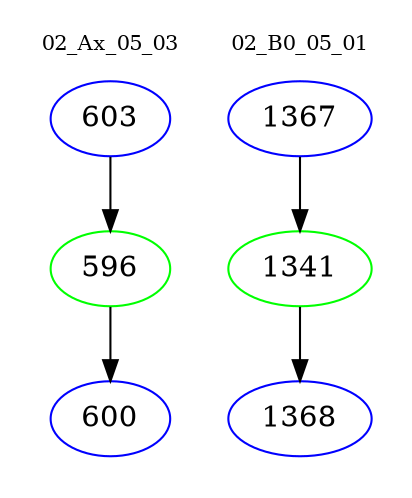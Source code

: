 digraph{
subgraph cluster_0 {
color = white
label = "02_Ax_05_03";
fontsize=10;
T0_603 [label="603", color="blue"]
T0_603 -> T0_596 [color="black"]
T0_596 [label="596", color="green"]
T0_596 -> T0_600 [color="black"]
T0_600 [label="600", color="blue"]
}
subgraph cluster_1 {
color = white
label = "02_B0_05_01";
fontsize=10;
T1_1367 [label="1367", color="blue"]
T1_1367 -> T1_1341 [color="black"]
T1_1341 [label="1341", color="green"]
T1_1341 -> T1_1368 [color="black"]
T1_1368 [label="1368", color="blue"]
}
}
